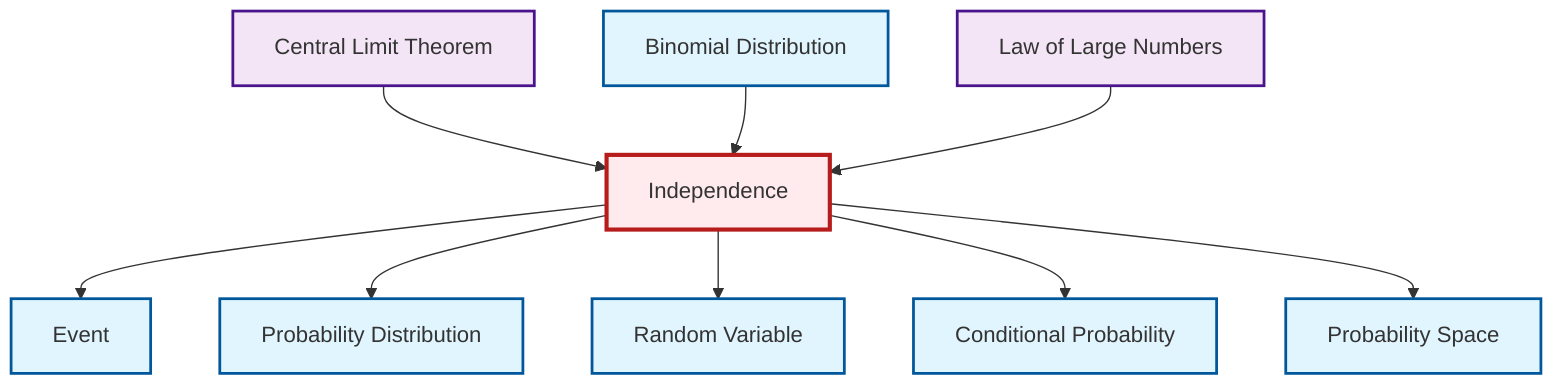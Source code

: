 graph TD
    classDef definition fill:#e1f5fe,stroke:#01579b,stroke-width:2px
    classDef theorem fill:#f3e5f5,stroke:#4a148c,stroke-width:2px
    classDef axiom fill:#fff3e0,stroke:#e65100,stroke-width:2px
    classDef example fill:#e8f5e9,stroke:#1b5e20,stroke-width:2px
    classDef current fill:#ffebee,stroke:#b71c1c,stroke-width:3px
    thm-central-limit["Central Limit Theorem"]:::theorem
    def-random-variable["Random Variable"]:::definition
    def-independence["Independence"]:::definition
    def-event["Event"]:::definition
    def-probability-distribution["Probability Distribution"]:::definition
    def-conditional-probability["Conditional Probability"]:::definition
    def-probability-space["Probability Space"]:::definition
    thm-law-of-large-numbers["Law of Large Numbers"]:::theorem
    def-binomial-distribution["Binomial Distribution"]:::definition
    def-independence --> def-event
    thm-central-limit --> def-independence
    def-binomial-distribution --> def-independence
    def-independence --> def-probability-distribution
    thm-law-of-large-numbers --> def-independence
    def-independence --> def-random-variable
    def-independence --> def-conditional-probability
    def-independence --> def-probability-space
    class def-independence current